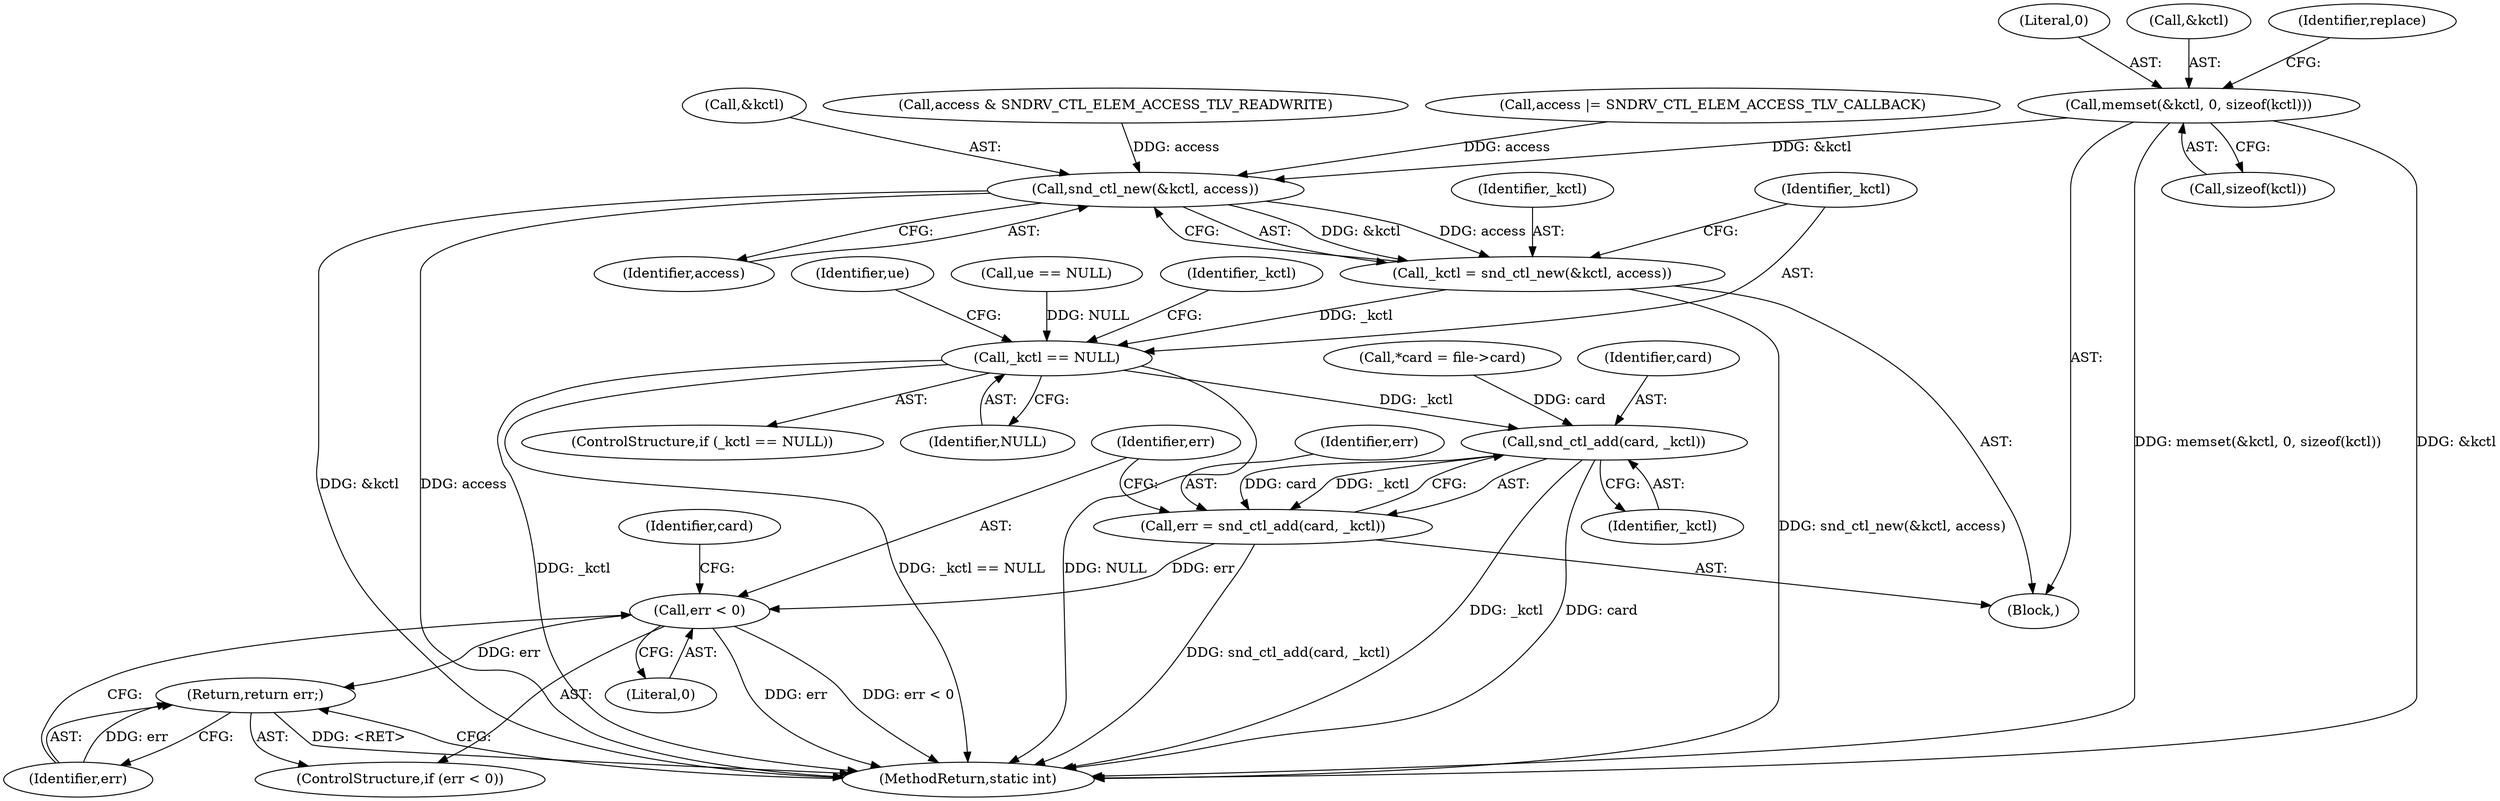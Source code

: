 digraph "0_linux_82262a46627bebb0febcc26664746c25cef08563@API" {
"1000152" [label="(Call,memset(&kctl, 0, sizeof(kctl)))"];
"1000438" [label="(Call,snd_ctl_new(&kctl, access))"];
"1000436" [label="(Call,_kctl = snd_ctl_new(&kctl, access))"];
"1000443" [label="(Call,_kctl == NULL)"];
"1000483" [label="(Call,snd_ctl_add(card, _kctl))"];
"1000481" [label="(Call,err = snd_ctl_add(card, _kctl))"];
"1000487" [label="(Call,err < 0)"];
"1000490" [label="(Return,return err;)"];
"1000482" [label="(Identifier,err)"];
"1000489" [label="(Literal,0)"];
"1000484" [label="(Identifier,card)"];
"1000443" [label="(Call,_kctl == NULL)"];
"1000481" [label="(Call,err = snd_ctl_add(card, _kctl))"];
"1000369" [label="(Call,ue == NULL)"];
"1000508" [label="(MethodReturn,static int)"];
"1000246" [label="(Call,access & SNDRV_CTL_ELEM_ACCESS_TLV_READWRITE)"];
"1000155" [label="(Literal,0)"];
"1000153" [label="(Call,&kctl)"];
"1000438" [label="(Call,snd_ctl_new(&kctl, access))"];
"1000458" [label="(Identifier,_kctl)"];
"1000441" [label="(Identifier,access)"];
"1000490" [label="(Return,return err;)"];
"1000444" [label="(Identifier,_kctl)"];
"1000449" [label="(Identifier,ue)"];
"1000436" [label="(Call,_kctl = snd_ctl_new(&kctl, access))"];
"1000437" [label="(Identifier,_kctl)"];
"1000106" [label="(Call,*card = file->card)"];
"1000485" [label="(Identifier,_kctl)"];
"1000257" [label="(Call,access |= SNDRV_CTL_ELEM_ACCESS_TLV_CALLBACK)"];
"1000486" [label="(ControlStructure,if (err < 0))"];
"1000491" [label="(Identifier,err)"];
"1000495" [label="(Identifier,card)"];
"1000442" [label="(ControlStructure,if (_kctl == NULL))"];
"1000159" [label="(Identifier,replace)"];
"1000488" [label="(Identifier,err)"];
"1000487" [label="(Call,err < 0)"];
"1000152" [label="(Call,memset(&kctl, 0, sizeof(kctl)))"];
"1000104" [label="(Block,)"];
"1000156" [label="(Call,sizeof(kctl))"];
"1000483" [label="(Call,snd_ctl_add(card, _kctl))"];
"1000445" [label="(Identifier,NULL)"];
"1000439" [label="(Call,&kctl)"];
"1000152" -> "1000104"  [label="AST: "];
"1000152" -> "1000156"  [label="CFG: "];
"1000153" -> "1000152"  [label="AST: "];
"1000155" -> "1000152"  [label="AST: "];
"1000156" -> "1000152"  [label="AST: "];
"1000159" -> "1000152"  [label="CFG: "];
"1000152" -> "1000508"  [label="DDG: memset(&kctl, 0, sizeof(kctl))"];
"1000152" -> "1000508"  [label="DDG: &kctl"];
"1000152" -> "1000438"  [label="DDG: &kctl"];
"1000438" -> "1000436"  [label="AST: "];
"1000438" -> "1000441"  [label="CFG: "];
"1000439" -> "1000438"  [label="AST: "];
"1000441" -> "1000438"  [label="AST: "];
"1000436" -> "1000438"  [label="CFG: "];
"1000438" -> "1000508"  [label="DDG: access"];
"1000438" -> "1000508"  [label="DDG: &kctl"];
"1000438" -> "1000436"  [label="DDG: &kctl"];
"1000438" -> "1000436"  [label="DDG: access"];
"1000257" -> "1000438"  [label="DDG: access"];
"1000246" -> "1000438"  [label="DDG: access"];
"1000436" -> "1000104"  [label="AST: "];
"1000437" -> "1000436"  [label="AST: "];
"1000444" -> "1000436"  [label="CFG: "];
"1000436" -> "1000508"  [label="DDG: snd_ctl_new(&kctl, access)"];
"1000436" -> "1000443"  [label="DDG: _kctl"];
"1000443" -> "1000442"  [label="AST: "];
"1000443" -> "1000445"  [label="CFG: "];
"1000444" -> "1000443"  [label="AST: "];
"1000445" -> "1000443"  [label="AST: "];
"1000449" -> "1000443"  [label="CFG: "];
"1000458" -> "1000443"  [label="CFG: "];
"1000443" -> "1000508"  [label="DDG: _kctl == NULL"];
"1000443" -> "1000508"  [label="DDG: NULL"];
"1000443" -> "1000508"  [label="DDG: _kctl"];
"1000369" -> "1000443"  [label="DDG: NULL"];
"1000443" -> "1000483"  [label="DDG: _kctl"];
"1000483" -> "1000481"  [label="AST: "];
"1000483" -> "1000485"  [label="CFG: "];
"1000484" -> "1000483"  [label="AST: "];
"1000485" -> "1000483"  [label="AST: "];
"1000481" -> "1000483"  [label="CFG: "];
"1000483" -> "1000508"  [label="DDG: _kctl"];
"1000483" -> "1000508"  [label="DDG: card"];
"1000483" -> "1000481"  [label="DDG: card"];
"1000483" -> "1000481"  [label="DDG: _kctl"];
"1000106" -> "1000483"  [label="DDG: card"];
"1000481" -> "1000104"  [label="AST: "];
"1000482" -> "1000481"  [label="AST: "];
"1000488" -> "1000481"  [label="CFG: "];
"1000481" -> "1000508"  [label="DDG: snd_ctl_add(card, _kctl)"];
"1000481" -> "1000487"  [label="DDG: err"];
"1000487" -> "1000486"  [label="AST: "];
"1000487" -> "1000489"  [label="CFG: "];
"1000488" -> "1000487"  [label="AST: "];
"1000489" -> "1000487"  [label="AST: "];
"1000491" -> "1000487"  [label="CFG: "];
"1000495" -> "1000487"  [label="CFG: "];
"1000487" -> "1000508"  [label="DDG: err"];
"1000487" -> "1000508"  [label="DDG: err < 0"];
"1000487" -> "1000490"  [label="DDG: err"];
"1000490" -> "1000486"  [label="AST: "];
"1000490" -> "1000491"  [label="CFG: "];
"1000491" -> "1000490"  [label="AST: "];
"1000508" -> "1000490"  [label="CFG: "];
"1000490" -> "1000508"  [label="DDG: <RET>"];
"1000491" -> "1000490"  [label="DDG: err"];
}
